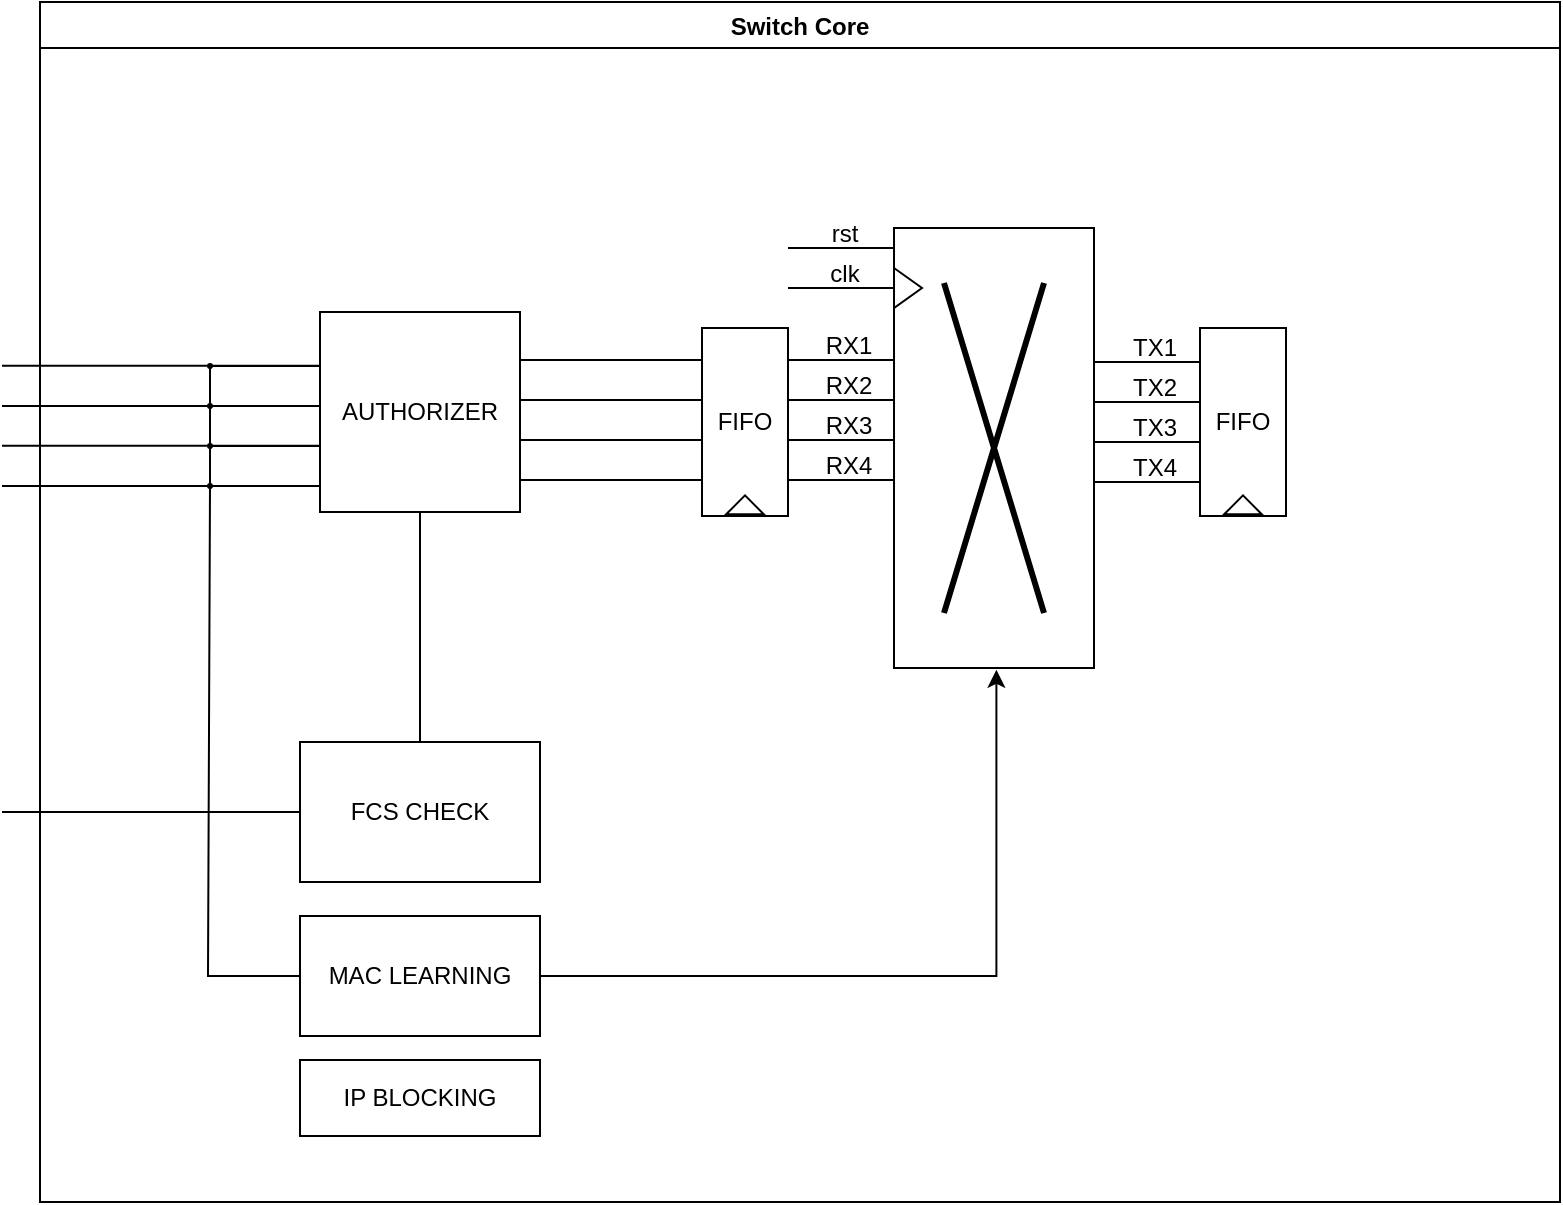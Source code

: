 <mxfile version="26.1.1">
  <diagram name="Side-1" id="quD2gT2-uqdGRXTMj5WH">
    <mxGraphModel dx="1368" dy="848" grid="1" gridSize="1" guides="1" tooltips="1" connect="1" arrows="1" fold="1" page="1" pageScale="1" pageWidth="827" pageHeight="1169" math="0" shadow="0">
      <root>
        <mxCell id="0" />
        <mxCell id="1" parent="0" />
        <mxCell id="91TdQFkNQZDdjxF0uiYy-6" value="Switch Core" style="swimlane;" vertex="1" parent="1">
          <mxGeometry x="178" y="76" width="760" height="600" as="geometry" />
        </mxCell>
        <mxCell id="91TdQFkNQZDdjxF0uiYy-15" value="MAC LEARNING" style="rounded=0;whiteSpace=wrap;html=1;" vertex="1" parent="91TdQFkNQZDdjxF0uiYy-6">
          <mxGeometry x="130" y="457" width="120" height="60" as="geometry" />
        </mxCell>
        <mxCell id="91TdQFkNQZDdjxF0uiYy-16" value="FCS CHECK" style="rounded=0;whiteSpace=wrap;html=1;" vertex="1" parent="91TdQFkNQZDdjxF0uiYy-6">
          <mxGeometry x="130" y="370" width="120" height="70" as="geometry" />
        </mxCell>
        <mxCell id="91TdQFkNQZDdjxF0uiYy-32" value="" style="group" vertex="1" connectable="0" parent="91TdQFkNQZDdjxF0uiYy-6">
          <mxGeometry x="240" y="157" width="101" height="90" as="geometry" />
        </mxCell>
        <mxCell id="91TdQFkNQZDdjxF0uiYy-19" value="" style="endArrow=none;html=1;rounded=0;entryX=-0.001;entryY=0.301;entryDx=0;entryDy=0;entryPerimeter=0;" edge="1" parent="91TdQFkNQZDdjxF0uiYy-32">
          <mxGeometry width="50" height="50" relative="1" as="geometry">
            <mxPoint y="42" as="sourcePoint" />
            <mxPoint x="97.327" y="42" as="targetPoint" />
            <Array as="points" />
          </mxGeometry>
        </mxCell>
        <mxCell id="91TdQFkNQZDdjxF0uiYy-21" value="" style="endArrow=none;html=1;rounded=0;entryX=-0.001;entryY=0.301;entryDx=0;entryDy=0;entryPerimeter=0;" edge="1" parent="91TdQFkNQZDdjxF0uiYy-32">
          <mxGeometry width="50" height="50" relative="1" as="geometry">
            <mxPoint y="62" as="sourcePoint" />
            <mxPoint x="97.327" y="62" as="targetPoint" />
            <Array as="points" />
          </mxGeometry>
        </mxCell>
        <mxCell id="91TdQFkNQZDdjxF0uiYy-23" value="" style="endArrow=none;html=1;rounded=0;entryX=-0.001;entryY=0.301;entryDx=0;entryDy=0;entryPerimeter=0;" edge="1" parent="91TdQFkNQZDdjxF0uiYy-32">
          <mxGeometry width="50" height="50" relative="1" as="geometry">
            <mxPoint y="82" as="sourcePoint" />
            <mxPoint x="97.327" y="82" as="targetPoint" />
            <Array as="points" />
          </mxGeometry>
        </mxCell>
        <mxCell id="91TdQFkNQZDdjxF0uiYy-30" value="" style="endArrow=none;html=1;rounded=0;entryX=-0.001;entryY=0.301;entryDx=0;entryDy=0;entryPerimeter=0;" edge="1" parent="91TdQFkNQZDdjxF0uiYy-32">
          <mxGeometry width="50" height="50" relative="1" as="geometry">
            <mxPoint y="22" as="sourcePoint" />
            <mxPoint x="97.327" y="22" as="targetPoint" />
            <Array as="points" />
          </mxGeometry>
        </mxCell>
        <mxCell id="91TdQFkNQZDdjxF0uiYy-33" value="" style="group" vertex="1" connectable="0" parent="91TdQFkNQZDdjxF0uiYy-6">
          <mxGeometry x="527" y="158" width="115" height="156" as="geometry" />
        </mxCell>
        <mxCell id="91TdQFkNQZDdjxF0uiYy-34" value="" style="endArrow=none;html=1;rounded=0;entryX=-0.001;entryY=0.301;entryDx=0;entryDy=0;entryPerimeter=0;" edge="1" parent="91TdQFkNQZDdjxF0uiYy-33">
          <mxGeometry width="50" height="50" relative="1" as="geometry">
            <mxPoint y="42" as="sourcePoint" />
            <mxPoint x="53" y="42" as="targetPoint" />
            <Array as="points" />
          </mxGeometry>
        </mxCell>
        <mxCell id="91TdQFkNQZDdjxF0uiYy-35" value="TX2" style="text;html=1;align=center;verticalAlign=middle;resizable=0;points=[];autosize=1;strokeColor=none;fillColor=none;" vertex="1" parent="91TdQFkNQZDdjxF0uiYy-33">
          <mxGeometry x="5" y="20" width="50" height="30" as="geometry" />
        </mxCell>
        <mxCell id="91TdQFkNQZDdjxF0uiYy-36" value="" style="endArrow=none;html=1;rounded=0;entryX=-0.001;entryY=0.301;entryDx=0;entryDy=0;entryPerimeter=0;" edge="1" parent="91TdQFkNQZDdjxF0uiYy-33">
          <mxGeometry width="50" height="50" relative="1" as="geometry">
            <mxPoint y="62" as="sourcePoint" />
            <mxPoint x="53" y="62" as="targetPoint" />
            <Array as="points" />
          </mxGeometry>
        </mxCell>
        <mxCell id="91TdQFkNQZDdjxF0uiYy-37" value="TX3" style="text;html=1;align=center;verticalAlign=middle;resizable=0;points=[];autosize=1;strokeColor=none;fillColor=none;" vertex="1" parent="91TdQFkNQZDdjxF0uiYy-33">
          <mxGeometry x="5" y="40" width="50" height="30" as="geometry" />
        </mxCell>
        <mxCell id="91TdQFkNQZDdjxF0uiYy-38" value="" style="endArrow=none;html=1;rounded=0;entryX=-0.001;entryY=0.301;entryDx=0;entryDy=0;entryPerimeter=0;" edge="1" parent="91TdQFkNQZDdjxF0uiYy-33">
          <mxGeometry width="50" height="50" relative="1" as="geometry">
            <mxPoint y="82" as="sourcePoint" />
            <mxPoint x="53" y="82" as="targetPoint" />
            <Array as="points" />
          </mxGeometry>
        </mxCell>
        <mxCell id="91TdQFkNQZDdjxF0uiYy-39" value="TX4" style="text;html=1;align=center;verticalAlign=middle;resizable=0;points=[];autosize=1;strokeColor=none;fillColor=none;" vertex="1" parent="91TdQFkNQZDdjxF0uiYy-33">
          <mxGeometry x="5" y="60" width="50" height="30" as="geometry" />
        </mxCell>
        <mxCell id="91TdQFkNQZDdjxF0uiYy-40" value="" style="endArrow=none;html=1;rounded=0;entryX=-0.001;entryY=0.301;entryDx=0;entryDy=0;entryPerimeter=0;" edge="1" parent="91TdQFkNQZDdjxF0uiYy-33">
          <mxGeometry width="50" height="50" relative="1" as="geometry">
            <mxPoint y="22" as="sourcePoint" />
            <mxPoint x="53" y="22" as="targetPoint" />
            <Array as="points" />
          </mxGeometry>
        </mxCell>
        <mxCell id="91TdQFkNQZDdjxF0uiYy-41" value="TX1" style="text;html=1;align=center;verticalAlign=middle;resizable=0;points=[];autosize=1;strokeColor=none;fillColor=none;" vertex="1" parent="91TdQFkNQZDdjxF0uiYy-33">
          <mxGeometry x="5" width="50" height="30" as="geometry" />
        </mxCell>
        <mxCell id="91TdQFkNQZDdjxF0uiYy-42" value="" style="endArrow=none;html=1;rounded=0;entryX=-0.001;entryY=0.301;entryDx=0;entryDy=0;entryPerimeter=0;" edge="1" parent="91TdQFkNQZDdjxF0uiYy-6">
          <mxGeometry width="50" height="50" relative="1" as="geometry">
            <mxPoint x="374" y="143" as="sourcePoint" />
            <mxPoint x="427" y="143" as="targetPoint" />
            <Array as="points" />
          </mxGeometry>
        </mxCell>
        <mxCell id="91TdQFkNQZDdjxF0uiYy-43" value="clk" style="text;html=1;align=center;verticalAlign=middle;resizable=0;points=[];autosize=1;strokeColor=none;fillColor=none;" vertex="1" parent="91TdQFkNQZDdjxF0uiYy-6">
          <mxGeometry x="381.5" y="121" width="40" height="30" as="geometry" />
        </mxCell>
        <mxCell id="91TdQFkNQZDdjxF0uiYy-46" value="" style="endArrow=none;html=1;rounded=0;entryX=-0.001;entryY=0.301;entryDx=0;entryDy=0;entryPerimeter=0;" edge="1" parent="91TdQFkNQZDdjxF0uiYy-6">
          <mxGeometry width="50" height="50" relative="1" as="geometry">
            <mxPoint x="374" y="123" as="sourcePoint" />
            <mxPoint x="427" y="123" as="targetPoint" />
            <Array as="points" />
          </mxGeometry>
        </mxCell>
        <mxCell id="91TdQFkNQZDdjxF0uiYy-47" value="rst" style="text;html=1;align=center;verticalAlign=middle;resizable=0;points=[];autosize=1;strokeColor=none;fillColor=none;" vertex="1" parent="91TdQFkNQZDdjxF0uiYy-6">
          <mxGeometry x="381.5" y="101" width="40" height="30" as="geometry" />
        </mxCell>
        <mxCell id="91TdQFkNQZDdjxF0uiYy-48" value="AUTHORIZER" style="rounded=0;whiteSpace=wrap;html=1;" vertex="1" parent="91TdQFkNQZDdjxF0uiYy-6">
          <mxGeometry x="140" y="155" width="100" height="100" as="geometry" />
        </mxCell>
        <mxCell id="91TdQFkNQZDdjxF0uiYy-83" value="" style="endArrow=none;html=1;rounded=0;entryX=0.5;entryY=1;entryDx=0;entryDy=0;" edge="1" parent="91TdQFkNQZDdjxF0uiYy-6" target="91TdQFkNQZDdjxF0uiYy-48">
          <mxGeometry width="50" height="50" relative="1" as="geometry">
            <mxPoint x="190" y="370" as="sourcePoint" />
            <mxPoint x="240" y="320" as="targetPoint" />
          </mxGeometry>
        </mxCell>
        <mxCell id="91TdQFkNQZDdjxF0uiYy-84" value="" style="group" vertex="1" connectable="0" parent="91TdQFkNQZDdjxF0uiYy-6">
          <mxGeometry x="-19" y="160" width="165" height="90" as="geometry" />
        </mxCell>
        <mxCell id="91TdQFkNQZDdjxF0uiYy-85" value="" style="endArrow=none;html=1;rounded=0;entryX=-0.001;entryY=0.301;entryDx=0;entryDy=0;entryPerimeter=0;" edge="1" parent="91TdQFkNQZDdjxF0uiYy-84">
          <mxGeometry width="50" height="50" relative="1" as="geometry">
            <mxPoint y="42" as="sourcePoint" />
            <mxPoint x="159.0" y="42" as="targetPoint" />
            <Array as="points" />
          </mxGeometry>
        </mxCell>
        <mxCell id="91TdQFkNQZDdjxF0uiYy-87" value="" style="endArrow=none;html=1;rounded=0;entryX=-0.001;entryY=0.301;entryDx=0;entryDy=0;entryPerimeter=0;" edge="1" parent="91TdQFkNQZDdjxF0uiYy-84" source="91TdQFkNQZDdjxF0uiYy-96">
          <mxGeometry width="50" height="50" relative="1" as="geometry">
            <mxPoint y="62" as="sourcePoint" />
            <mxPoint x="159.0" y="62" as="targetPoint" />
            <Array as="points" />
          </mxGeometry>
        </mxCell>
        <mxCell id="91TdQFkNQZDdjxF0uiYy-89" value="" style="endArrow=none;html=1;rounded=0;entryX=-0.001;entryY=0.301;entryDx=0;entryDy=0;entryPerimeter=0;" edge="1" parent="91TdQFkNQZDdjxF0uiYy-84">
          <mxGeometry width="50" height="50" relative="1" as="geometry">
            <mxPoint x="103" y="82" as="sourcePoint" />
            <mxPoint x="159.0" y="82" as="targetPoint" />
            <Array as="points" />
          </mxGeometry>
        </mxCell>
        <mxCell id="91TdQFkNQZDdjxF0uiYy-91" value="" style="endArrow=none;html=1;rounded=0;entryX=-0.001;entryY=0.301;entryDx=0;entryDy=0;entryPerimeter=0;" edge="1" parent="91TdQFkNQZDdjxF0uiYy-84" source="91TdQFkNQZDdjxF0uiYy-104">
          <mxGeometry width="50" height="50" relative="1" as="geometry">
            <mxPoint y="22" as="sourcePoint" />
            <mxPoint x="159.0" y="22" as="targetPoint" />
            <Array as="points" />
          </mxGeometry>
        </mxCell>
        <mxCell id="91TdQFkNQZDdjxF0uiYy-95" value="" style="endArrow=none;html=1;rounded=0;entryX=0.474;entryY=0.515;entryDx=0;entryDy=0;entryPerimeter=0;" edge="1" parent="91TdQFkNQZDdjxF0uiYy-84">
          <mxGeometry width="50" height="50" relative="1" as="geometry">
            <mxPoint y="82" as="sourcePoint" />
            <mxPoint x="103.948" y="82.03" as="targetPoint" />
            <Array as="points" />
          </mxGeometry>
        </mxCell>
        <mxCell id="91TdQFkNQZDdjxF0uiYy-96" value="" style="ellipse;whiteSpace=wrap;html=1;aspect=fixed;labelBorderColor=default;labelBackgroundColor=#000000;" vertex="1" parent="91TdQFkNQZDdjxF0uiYy-84">
          <mxGeometry x="103" y="61" width="2" height="2" as="geometry" />
        </mxCell>
        <mxCell id="91TdQFkNQZDdjxF0uiYy-104" value="" style="ellipse;whiteSpace=wrap;html=1;aspect=fixed;labelBorderColor=default;labelBackgroundColor=#000000;" vertex="1" parent="91TdQFkNQZDdjxF0uiYy-84">
          <mxGeometry x="103" y="21" width="2" height="2" as="geometry" />
        </mxCell>
        <mxCell id="91TdQFkNQZDdjxF0uiYy-108" value="" style="endArrow=none;html=1;rounded=0;entryX=-0.001;entryY=0.301;entryDx=0;entryDy=0;entryPerimeter=0;" edge="1" parent="91TdQFkNQZDdjxF0uiYy-84">
          <mxGeometry width="50" height="50" relative="1" as="geometry">
            <mxPoint y="21.93" as="sourcePoint" />
            <mxPoint x="159.0" y="21.93" as="targetPoint" />
            <Array as="points" />
          </mxGeometry>
        </mxCell>
        <mxCell id="91TdQFkNQZDdjxF0uiYy-111" value="" style="endArrow=none;html=1;rounded=0;entryX=-0.001;entryY=0.301;entryDx=0;entryDy=0;entryPerimeter=0;" edge="1" parent="91TdQFkNQZDdjxF0uiYy-84" source="91TdQFkNQZDdjxF0uiYy-102">
          <mxGeometry width="50" height="50" relative="1" as="geometry">
            <mxPoint y="42" as="sourcePoint" />
            <mxPoint x="159.0" y="42" as="targetPoint" />
            <Array as="points" />
          </mxGeometry>
        </mxCell>
        <mxCell id="91TdQFkNQZDdjxF0uiYy-114" value="" style="endArrow=none;html=1;rounded=0;entryX=-0.001;entryY=0.301;entryDx=0;entryDy=0;entryPerimeter=0;" edge="1" parent="91TdQFkNQZDdjxF0uiYy-84">
          <mxGeometry width="50" height="50" relative="1" as="geometry">
            <mxPoint y="61.93" as="sourcePoint" />
            <mxPoint x="159.0" y="61.93" as="targetPoint" />
            <Array as="points" />
          </mxGeometry>
        </mxCell>
        <mxCell id="91TdQFkNQZDdjxF0uiYy-138" value="" style="ellipse;whiteSpace=wrap;html=1;aspect=fixed;labelBorderColor=default;labelBackgroundColor=#000000;" vertex="1" parent="91TdQFkNQZDdjxF0uiYy-84">
          <mxGeometry x="103" y="81" width="2" height="2" as="geometry" />
        </mxCell>
        <mxCell id="91TdQFkNQZDdjxF0uiYy-102" value="" style="ellipse;whiteSpace=wrap;html=1;aspect=fixed;labelBorderColor=default;labelBackgroundColor=#000000;" vertex="1" parent="91TdQFkNQZDdjxF0uiYy-84">
          <mxGeometry x="103" y="41" width="2" height="2" as="geometry" />
        </mxCell>
        <mxCell id="91TdQFkNQZDdjxF0uiYy-117" style="edgeStyle=orthogonalEdgeStyle;rounded=0;orthogonalLoop=1;jettySize=auto;html=1;exitX=1;exitY=0.5;exitDx=0;exitDy=0;entryX=0.512;entryY=1.004;entryDx=0;entryDy=0;entryPerimeter=0;" edge="1" parent="91TdQFkNQZDdjxF0uiYy-6" source="91TdQFkNQZDdjxF0uiYy-15" target="91TdQFkNQZDdjxF0uiYy-13">
          <mxGeometry relative="1" as="geometry" />
        </mxCell>
        <mxCell id="91TdQFkNQZDdjxF0uiYy-118" value="IP BLOCKING" style="rounded=0;whiteSpace=wrap;html=1;" vertex="1" parent="91TdQFkNQZDdjxF0uiYy-6">
          <mxGeometry x="130" y="529" width="120" height="38" as="geometry" />
        </mxCell>
        <mxCell id="91TdQFkNQZDdjxF0uiYy-121" value="" style="group" vertex="1" connectable="0" parent="91TdQFkNQZDdjxF0uiYy-6">
          <mxGeometry x="331" y="163" width="43" height="94" as="geometry" />
        </mxCell>
        <mxCell id="91TdQFkNQZDdjxF0uiYy-119" value="FIFO" style="rounded=0;whiteSpace=wrap;html=1;" vertex="1" parent="91TdQFkNQZDdjxF0uiYy-121">
          <mxGeometry width="43" height="94.0" as="geometry" />
        </mxCell>
        <mxCell id="91TdQFkNQZDdjxF0uiYy-120" value="" style="triangle;whiteSpace=wrap;html=1;rotation=-90;" vertex="1" parent="91TdQFkNQZDdjxF0uiYy-121">
          <mxGeometry x="16.75" y="79.001" width="9.5" height="18.8" as="geometry" />
        </mxCell>
        <mxCell id="91TdQFkNQZDdjxF0uiYy-125" value="" style="group" vertex="1" connectable="0" parent="91TdQFkNQZDdjxF0uiYy-6">
          <mxGeometry x="580" y="163" width="43" height="94" as="geometry" />
        </mxCell>
        <mxCell id="91TdQFkNQZDdjxF0uiYy-126" value="FIFO" style="rounded=0;whiteSpace=wrap;html=1;" vertex="1" parent="91TdQFkNQZDdjxF0uiYy-125">
          <mxGeometry width="43" height="94.0" as="geometry" />
        </mxCell>
        <mxCell id="91TdQFkNQZDdjxF0uiYy-127" value="" style="triangle;whiteSpace=wrap;html=1;rotation=-90;" vertex="1" parent="91TdQFkNQZDdjxF0uiYy-125">
          <mxGeometry x="16.75" y="79.001" width="9.5" height="18.8" as="geometry" />
        </mxCell>
        <mxCell id="91TdQFkNQZDdjxF0uiYy-14" value="" style="group" vertex="1" connectable="0" parent="91TdQFkNQZDdjxF0uiYy-6">
          <mxGeometry x="427" y="113" width="100" height="220" as="geometry" />
        </mxCell>
        <mxCell id="91TdQFkNQZDdjxF0uiYy-13" value="" style="verticalLabelPosition=bottom;verticalAlign=top;html=1;shape=mxgraph.basic.rect;fillColor2=none;strokeWidth=1;size=20;indent=5;" vertex="1" parent="91TdQFkNQZDdjxF0uiYy-14">
          <mxGeometry width="100" height="220.0" as="geometry" />
        </mxCell>
        <mxCell id="91TdQFkNQZDdjxF0uiYy-11" value="" style="shape=umlDestroy;whiteSpace=wrap;html=1;strokeWidth=3;targetShapes=umlLifeline;" vertex="1" parent="91TdQFkNQZDdjxF0uiYy-14">
          <mxGeometry x="25" y="27.5" width="50" height="165" as="geometry" />
        </mxCell>
        <mxCell id="91TdQFkNQZDdjxF0uiYy-44" value="" style="triangle;whiteSpace=wrap;html=1;" vertex="1" parent="91TdQFkNQZDdjxF0uiYy-14">
          <mxGeometry y="20" width="14" height="20" as="geometry" />
        </mxCell>
        <mxCell id="91TdQFkNQZDdjxF0uiYy-103" value="" style="endArrow=none;html=1;rounded=0;exitX=0;exitY=0.5;exitDx=0;exitDy=0;" edge="1" parent="1" source="91TdQFkNQZDdjxF0uiYy-15">
          <mxGeometry width="50" height="50" relative="1" as="geometry">
            <mxPoint x="174" y="480" as="sourcePoint" />
            <mxPoint x="263" y="258" as="targetPoint" />
            <Array as="points">
              <mxPoint x="262" y="563" />
              <mxPoint x="263" y="318" />
            </Array>
          </mxGeometry>
        </mxCell>
        <mxCell id="91TdQFkNQZDdjxF0uiYy-116" value="" style="endArrow=none;html=1;rounded=0;entryX=0;entryY=0.5;entryDx=0;entryDy=0;" edge="1" parent="1" target="91TdQFkNQZDdjxF0uiYy-16">
          <mxGeometry width="50" height="50" relative="1" as="geometry">
            <mxPoint x="159" y="481" as="sourcePoint" />
            <mxPoint x="219" y="452" as="targetPoint" />
          </mxGeometry>
        </mxCell>
        <mxCell id="91TdQFkNQZDdjxF0uiYy-128" value="" style="group" vertex="1" connectable="0" parent="1">
          <mxGeometry x="552" y="233" width="55" height="90" as="geometry" />
        </mxCell>
        <mxCell id="91TdQFkNQZDdjxF0uiYy-129" value="" style="endArrow=none;html=1;rounded=0;entryX=-0.001;entryY=0.301;entryDx=0;entryDy=0;entryPerimeter=0;" edge="1" parent="91TdQFkNQZDdjxF0uiYy-128">
          <mxGeometry width="50" height="50" relative="1" as="geometry">
            <mxPoint y="42" as="sourcePoint" />
            <mxPoint x="53" y="42" as="targetPoint" />
            <Array as="points" />
          </mxGeometry>
        </mxCell>
        <mxCell id="91TdQFkNQZDdjxF0uiYy-130" value="RX2" style="text;html=1;align=center;verticalAlign=middle;resizable=0;points=[];autosize=1;strokeColor=none;fillColor=none;" vertex="1" parent="91TdQFkNQZDdjxF0uiYy-128">
          <mxGeometry x="5" y="20" width="50" height="30" as="geometry" />
        </mxCell>
        <mxCell id="91TdQFkNQZDdjxF0uiYy-131" value="" style="endArrow=none;html=1;rounded=0;entryX=-0.001;entryY=0.301;entryDx=0;entryDy=0;entryPerimeter=0;" edge="1" parent="91TdQFkNQZDdjxF0uiYy-128">
          <mxGeometry width="50" height="50" relative="1" as="geometry">
            <mxPoint y="62" as="sourcePoint" />
            <mxPoint x="53" y="62" as="targetPoint" />
            <Array as="points" />
          </mxGeometry>
        </mxCell>
        <mxCell id="91TdQFkNQZDdjxF0uiYy-132" value="RX3" style="text;html=1;align=center;verticalAlign=middle;resizable=0;points=[];autosize=1;strokeColor=none;fillColor=none;" vertex="1" parent="91TdQFkNQZDdjxF0uiYy-128">
          <mxGeometry x="5" y="40" width="50" height="30" as="geometry" />
        </mxCell>
        <mxCell id="91TdQFkNQZDdjxF0uiYy-133" value="" style="endArrow=none;html=1;rounded=0;entryX=-0.001;entryY=0.301;entryDx=0;entryDy=0;entryPerimeter=0;" edge="1" parent="91TdQFkNQZDdjxF0uiYy-128">
          <mxGeometry width="50" height="50" relative="1" as="geometry">
            <mxPoint y="82" as="sourcePoint" />
            <mxPoint x="53" y="82" as="targetPoint" />
            <Array as="points" />
          </mxGeometry>
        </mxCell>
        <mxCell id="91TdQFkNQZDdjxF0uiYy-134" value="RX4" style="text;html=1;align=center;verticalAlign=middle;resizable=0;points=[];autosize=1;strokeColor=none;fillColor=none;" vertex="1" parent="91TdQFkNQZDdjxF0uiYy-128">
          <mxGeometry x="5" y="60" width="50" height="30" as="geometry" />
        </mxCell>
        <mxCell id="91TdQFkNQZDdjxF0uiYy-135" value="" style="endArrow=none;html=1;rounded=0;entryX=-0.001;entryY=0.301;entryDx=0;entryDy=0;entryPerimeter=0;" edge="1" parent="91TdQFkNQZDdjxF0uiYy-128">
          <mxGeometry width="50" height="50" relative="1" as="geometry">
            <mxPoint y="22" as="sourcePoint" />
            <mxPoint x="53" y="22" as="targetPoint" />
            <Array as="points" />
          </mxGeometry>
        </mxCell>
        <mxCell id="91TdQFkNQZDdjxF0uiYy-136" value="RX1" style="text;html=1;align=center;verticalAlign=middle;resizable=0;points=[];autosize=1;strokeColor=none;fillColor=none;" vertex="1" parent="91TdQFkNQZDdjxF0uiYy-128">
          <mxGeometry x="5" width="50" height="30" as="geometry" />
        </mxCell>
      </root>
    </mxGraphModel>
  </diagram>
</mxfile>
